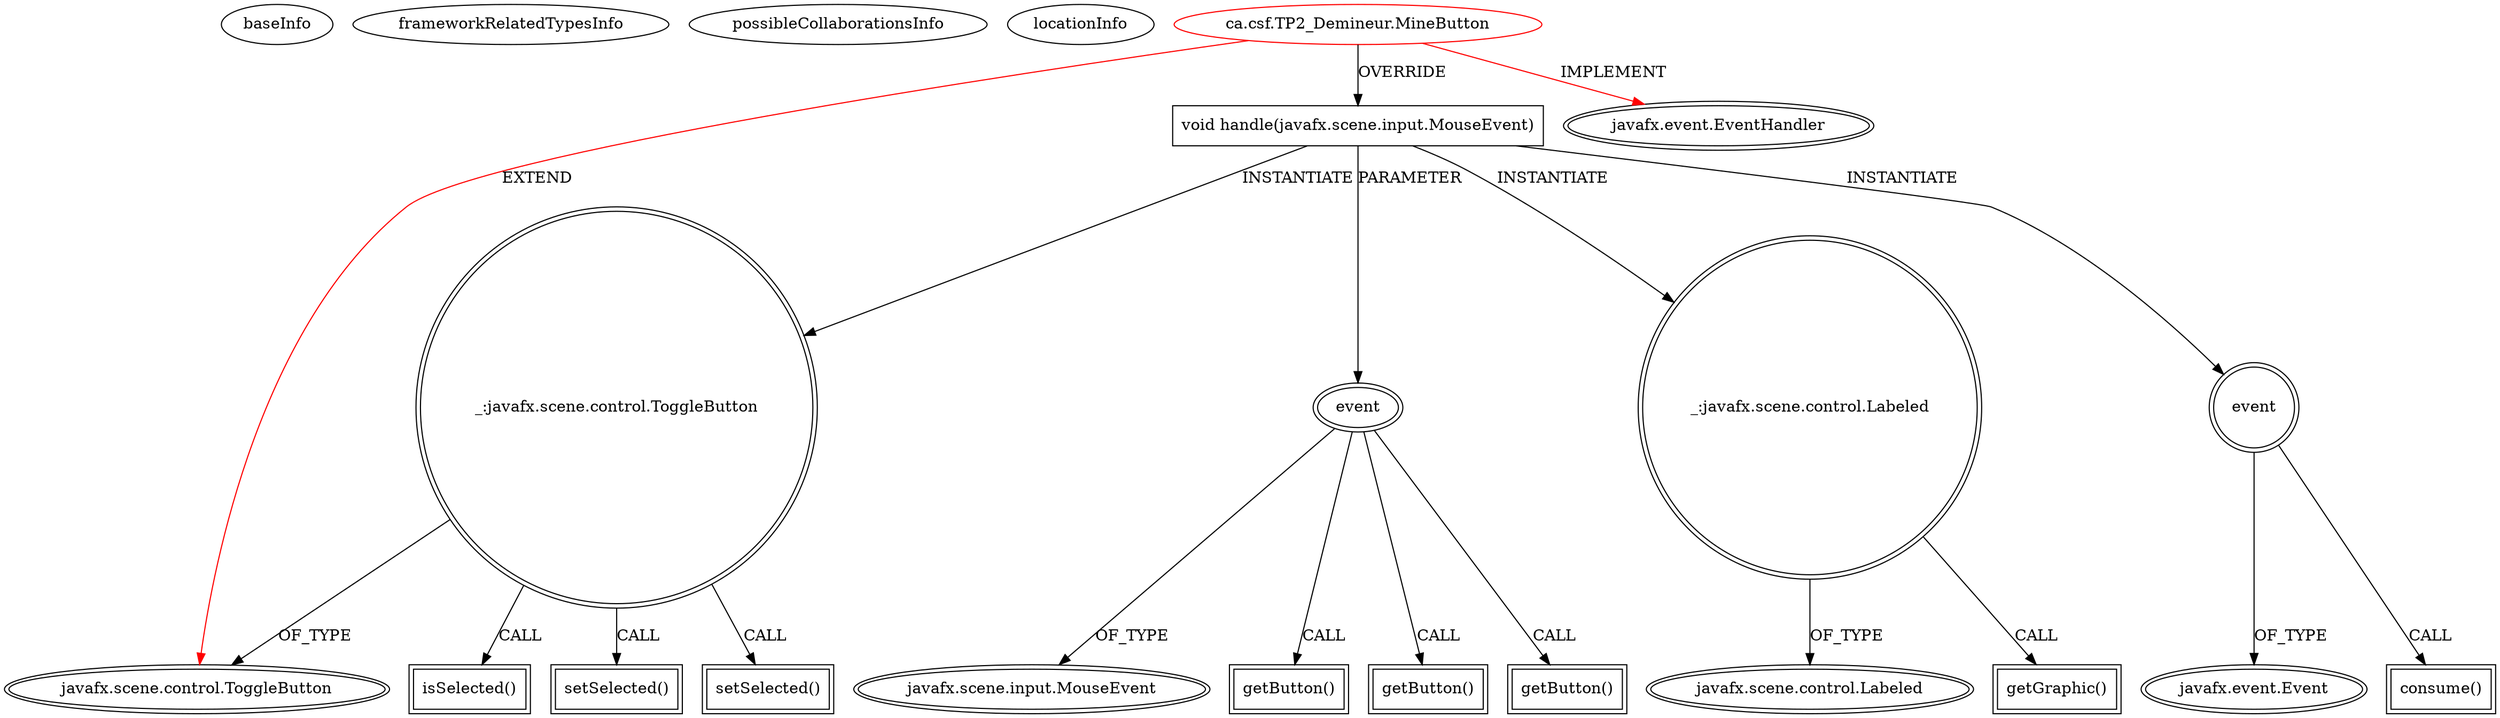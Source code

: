 digraph {
baseInfo[graphId=485,category="extension_graph",isAnonymous=false,possibleRelation=false]
frameworkRelatedTypesInfo[0="javafx.scene.control.ToggleButton",1="javafx.event.EventHandler"]
possibleCollaborationsInfo[]
locationInfo[projectName="GFrenette-Lareault-TP2_Demineur",filePath="/GFrenette-Lareault-TP2_Demineur/TP2_Demineur-master/TP2_Demineur/TP2_Demineur/src/ca/csf/TP2_Demineur/MineButton.java",contextSignature="MineButton",graphId="485"]
0[label="ca.csf.TP2_Demineur.MineButton",vertexType="ROOT_CLIENT_CLASS_DECLARATION",isFrameworkType=false,color=red]
1[label="javafx.scene.control.ToggleButton",vertexType="FRAMEWORK_CLASS_TYPE",isFrameworkType=true,peripheries=2]
2[label="javafx.event.EventHandler",vertexType="FRAMEWORK_INTERFACE_TYPE",isFrameworkType=true,peripheries=2]
3[label="void handle(javafx.scene.input.MouseEvent)",vertexType="OVERRIDING_METHOD_DECLARATION",isFrameworkType=false,shape=box]
4[label="event",vertexType="PARAMETER_DECLARATION",isFrameworkType=true,peripheries=2]
5[label="javafx.scene.input.MouseEvent",vertexType="FRAMEWORK_CLASS_TYPE",isFrameworkType=true,peripheries=2]
6[label="_:javafx.scene.control.ToggleButton",vertexType="VARIABLE_EXPRESION",isFrameworkType=true,peripheries=2,shape=circle]
7[label="isSelected()",vertexType="INSIDE_CALL",isFrameworkType=true,peripheries=2,shape=box]
10[label="getButton()",vertexType="INSIDE_CALL",isFrameworkType=true,peripheries=2,shape=box]
11[label="_:javafx.scene.control.Labeled",vertexType="VARIABLE_EXPRESION",isFrameworkType=true,peripheries=2,shape=circle]
13[label="javafx.scene.control.Labeled",vertexType="FRAMEWORK_CLASS_TYPE",isFrameworkType=true,peripheries=2]
12[label="getGraphic()",vertexType="INSIDE_CALL",isFrameworkType=true,peripheries=2,shape=box]
15[label="setSelected()",vertexType="INSIDE_CALL",isFrameworkType=true,peripheries=2,shape=box]
17[label="getButton()",vertexType="INSIDE_CALL",isFrameworkType=true,peripheries=2,shape=box]
19[label="getButton()",vertexType="INSIDE_CALL",isFrameworkType=true,peripheries=2,shape=box]
21[label="setSelected()",vertexType="INSIDE_CALL",isFrameworkType=true,peripheries=2,shape=box]
22[label="event",vertexType="VARIABLE_EXPRESION",isFrameworkType=true,peripheries=2,shape=circle]
24[label="javafx.event.Event",vertexType="FRAMEWORK_CLASS_TYPE",isFrameworkType=true,peripheries=2]
23[label="consume()",vertexType="INSIDE_CALL",isFrameworkType=true,peripheries=2,shape=box]
0->1[label="EXTEND",color=red]
0->2[label="IMPLEMENT",color=red]
0->3[label="OVERRIDE"]
4->5[label="OF_TYPE"]
3->4[label="PARAMETER"]
3->6[label="INSTANTIATE"]
6->1[label="OF_TYPE"]
6->7[label="CALL"]
4->10[label="CALL"]
3->11[label="INSTANTIATE"]
11->13[label="OF_TYPE"]
11->12[label="CALL"]
6->15[label="CALL"]
4->17[label="CALL"]
4->19[label="CALL"]
6->21[label="CALL"]
3->22[label="INSTANTIATE"]
22->24[label="OF_TYPE"]
22->23[label="CALL"]
}
